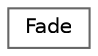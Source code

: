 digraph "クラス階層図"
{
 // LATEX_PDF_SIZE
  bgcolor="transparent";
  edge [fontname=Helvetica,fontsize=10,labelfontname=Helvetica,labelfontsize=10];
  node [fontname=Helvetica,fontsize=10,shape=box,height=0.2,width=0.4];
  rankdir="LR";
  Node0 [id="Node000000",label="Fade",height=0.2,width=0.4,color="grey40", fillcolor="white", style="filled",URL="$struct_fade.html",tooltip="フェードの構造体"];
}

